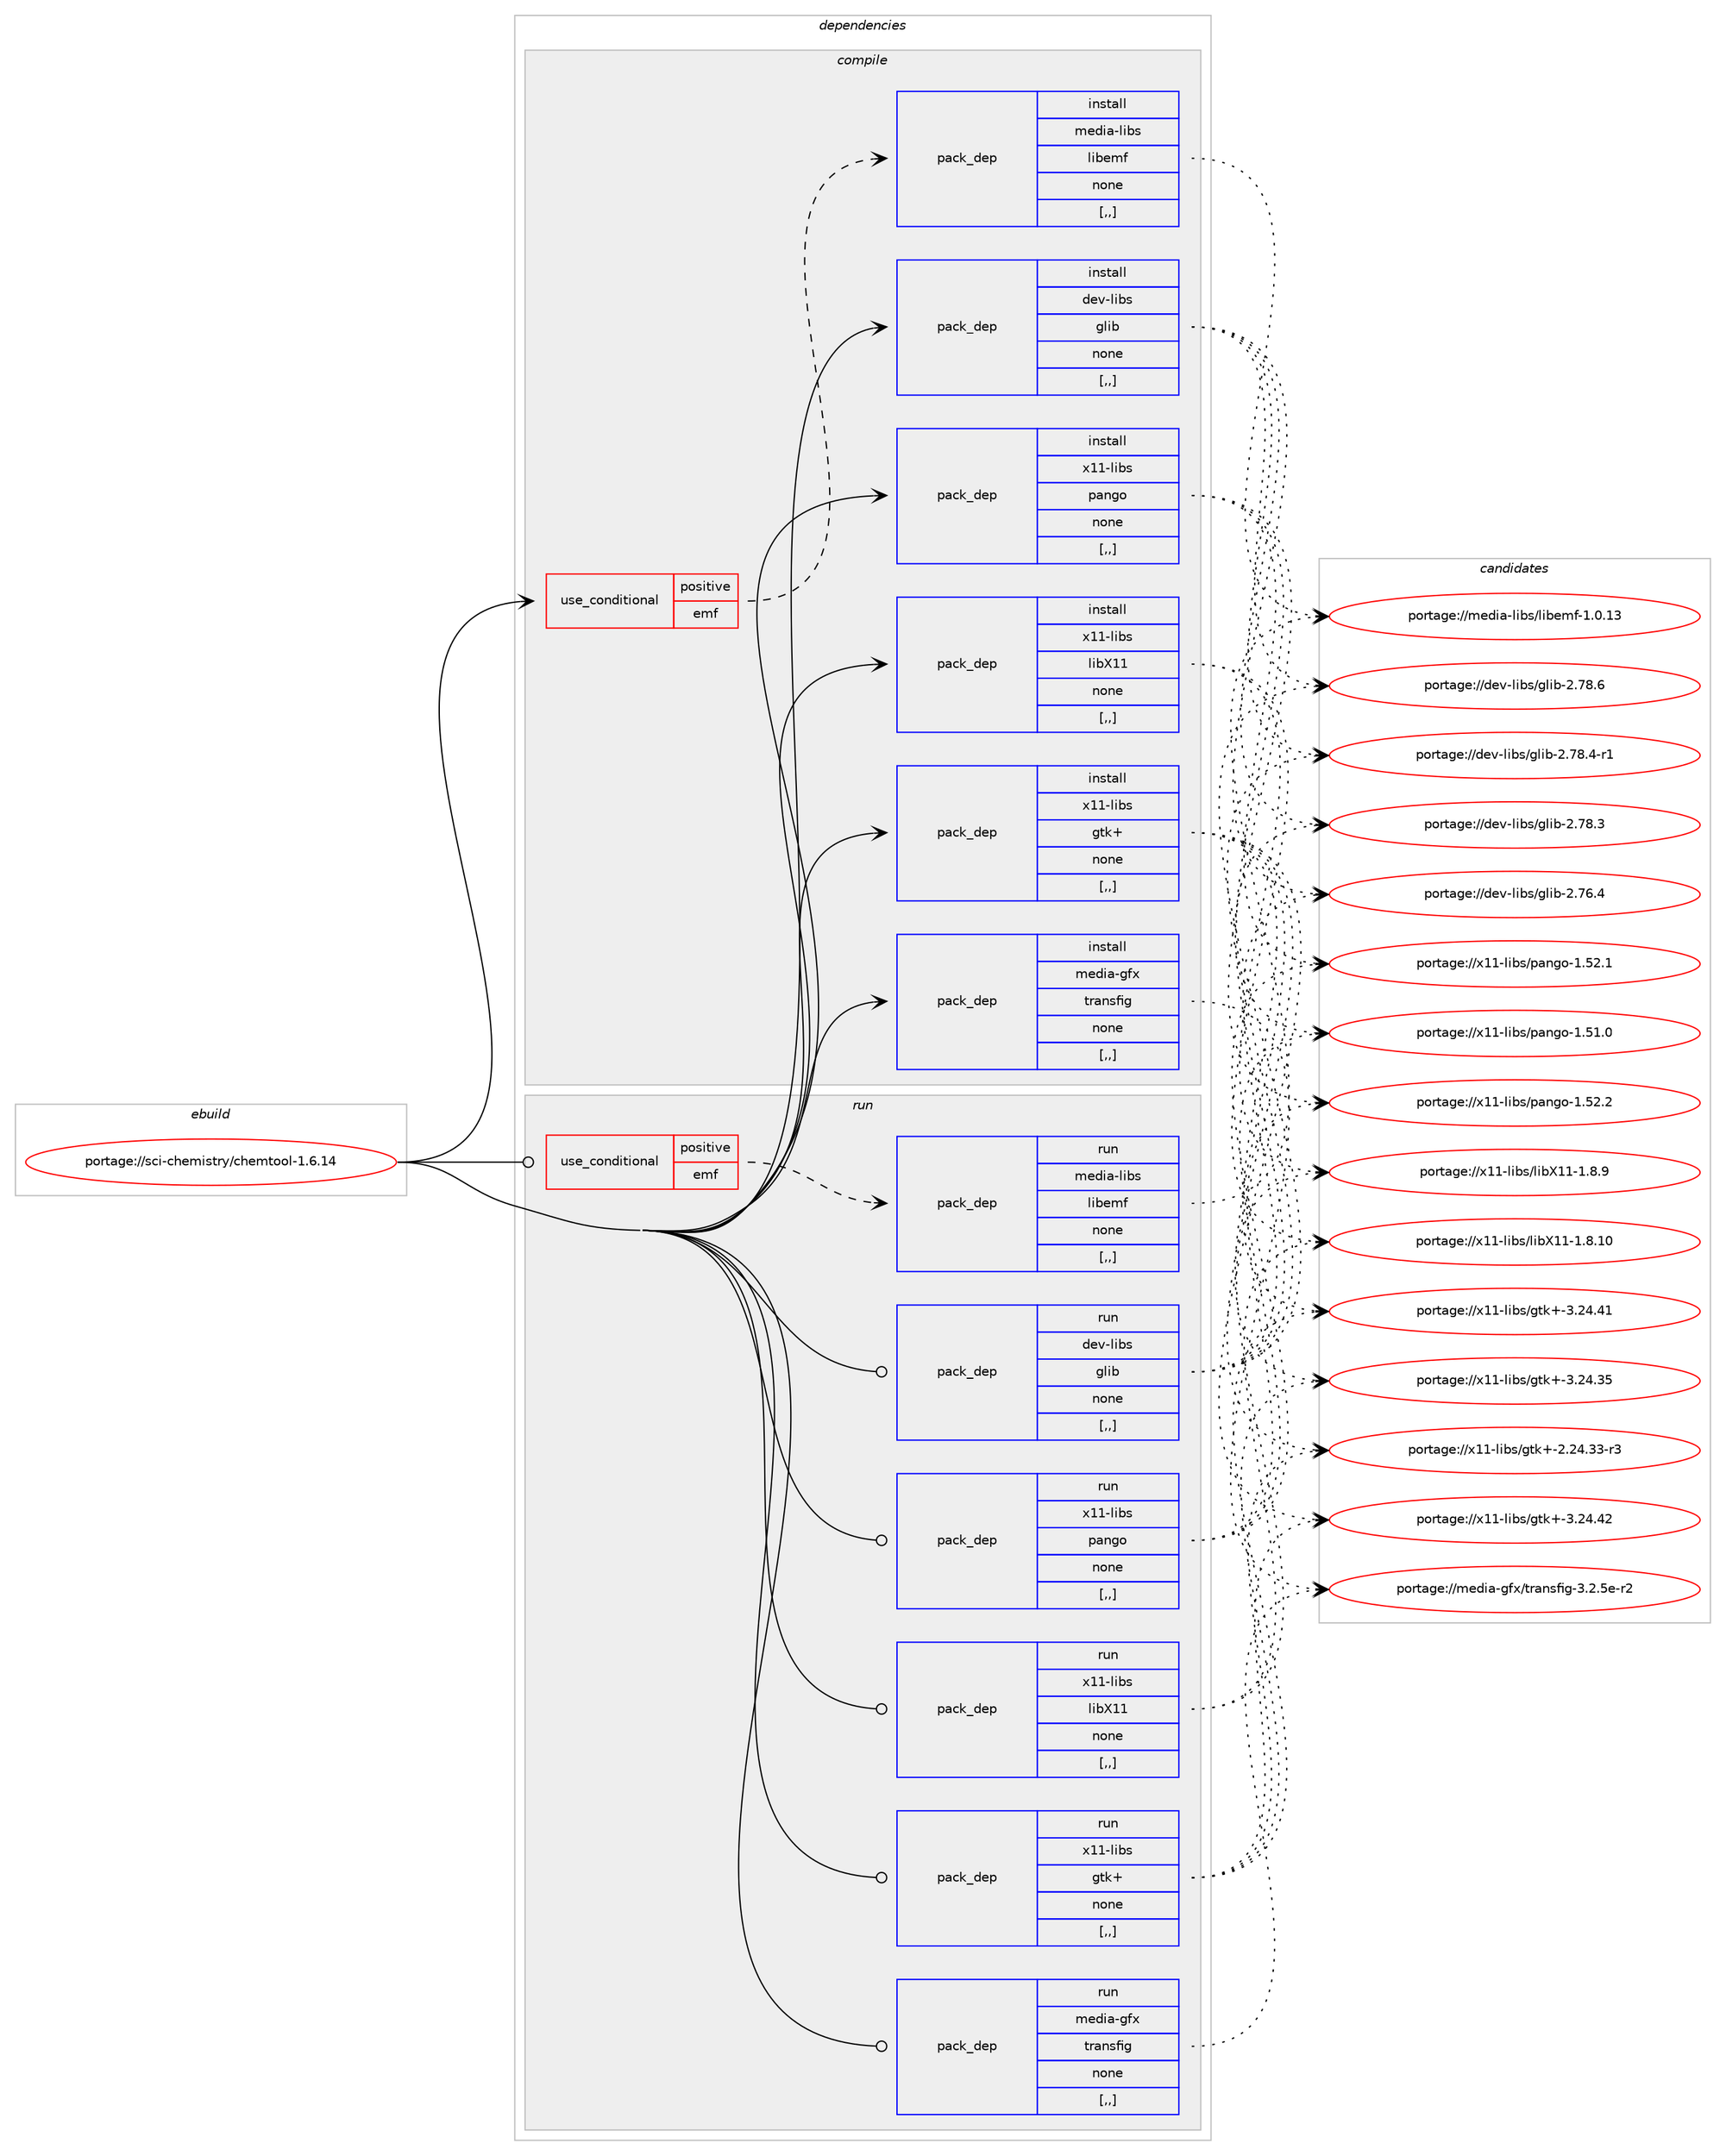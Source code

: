 digraph prolog {

# *************
# Graph options
# *************

newrank=true;
concentrate=true;
compound=true;
graph [rankdir=LR,fontname=Helvetica,fontsize=10,ranksep=1.5];#, ranksep=2.5, nodesep=0.2];
edge  [arrowhead=vee];
node  [fontname=Helvetica,fontsize=10];

# **********
# The ebuild
# **********

subgraph cluster_leftcol {
color=gray;
label=<<i>ebuild</i>>;
id [label="portage://sci-chemistry/chemtool-1.6.14", color=red, width=4, href="../sci-chemistry/chemtool-1.6.14.svg"];
}

# ****************
# The dependencies
# ****************

subgraph cluster_midcol {
color=gray;
label=<<i>dependencies</i>>;
subgraph cluster_compile {
fillcolor="#eeeeee";
style=filled;
label=<<i>compile</i>>;
subgraph cond104088 {
dependency393261 [label=<<TABLE BORDER="0" CELLBORDER="1" CELLSPACING="0" CELLPADDING="4"><TR><TD ROWSPAN="3" CELLPADDING="10">use_conditional</TD></TR><TR><TD>positive</TD></TR><TR><TD>emf</TD></TR></TABLE>>, shape=none, color=red];
subgraph pack286371 {
dependency393262 [label=<<TABLE BORDER="0" CELLBORDER="1" CELLSPACING="0" CELLPADDING="4" WIDTH="220"><TR><TD ROWSPAN="6" CELLPADDING="30">pack_dep</TD></TR><TR><TD WIDTH="110">install</TD></TR><TR><TD>media-libs</TD></TR><TR><TD>libemf</TD></TR><TR><TD>none</TD></TR><TR><TD>[,,]</TD></TR></TABLE>>, shape=none, color=blue];
}
dependency393261:e -> dependency393262:w [weight=20,style="dashed",arrowhead="vee"];
}
id:e -> dependency393261:w [weight=20,style="solid",arrowhead="vee"];
subgraph pack286372 {
dependency393263 [label=<<TABLE BORDER="0" CELLBORDER="1" CELLSPACING="0" CELLPADDING="4" WIDTH="220"><TR><TD ROWSPAN="6" CELLPADDING="30">pack_dep</TD></TR><TR><TD WIDTH="110">install</TD></TR><TR><TD>dev-libs</TD></TR><TR><TD>glib</TD></TR><TR><TD>none</TD></TR><TR><TD>[,,]</TD></TR></TABLE>>, shape=none, color=blue];
}
id:e -> dependency393263:w [weight=20,style="solid",arrowhead="vee"];
subgraph pack286373 {
dependency393264 [label=<<TABLE BORDER="0" CELLBORDER="1" CELLSPACING="0" CELLPADDING="4" WIDTH="220"><TR><TD ROWSPAN="6" CELLPADDING="30">pack_dep</TD></TR><TR><TD WIDTH="110">install</TD></TR><TR><TD>media-gfx</TD></TR><TR><TD>transfig</TD></TR><TR><TD>none</TD></TR><TR><TD>[,,]</TD></TR></TABLE>>, shape=none, color=blue];
}
id:e -> dependency393264:w [weight=20,style="solid",arrowhead="vee"];
subgraph pack286374 {
dependency393265 [label=<<TABLE BORDER="0" CELLBORDER="1" CELLSPACING="0" CELLPADDING="4" WIDTH="220"><TR><TD ROWSPAN="6" CELLPADDING="30">pack_dep</TD></TR><TR><TD WIDTH="110">install</TD></TR><TR><TD>x11-libs</TD></TR><TR><TD>gtk+</TD></TR><TR><TD>none</TD></TR><TR><TD>[,,]</TD></TR></TABLE>>, shape=none, color=blue];
}
id:e -> dependency393265:w [weight=20,style="solid",arrowhead="vee"];
subgraph pack286375 {
dependency393266 [label=<<TABLE BORDER="0" CELLBORDER="1" CELLSPACING="0" CELLPADDING="4" WIDTH="220"><TR><TD ROWSPAN="6" CELLPADDING="30">pack_dep</TD></TR><TR><TD WIDTH="110">install</TD></TR><TR><TD>x11-libs</TD></TR><TR><TD>libX11</TD></TR><TR><TD>none</TD></TR><TR><TD>[,,]</TD></TR></TABLE>>, shape=none, color=blue];
}
id:e -> dependency393266:w [weight=20,style="solid",arrowhead="vee"];
subgraph pack286376 {
dependency393267 [label=<<TABLE BORDER="0" CELLBORDER="1" CELLSPACING="0" CELLPADDING="4" WIDTH="220"><TR><TD ROWSPAN="6" CELLPADDING="30">pack_dep</TD></TR><TR><TD WIDTH="110">install</TD></TR><TR><TD>x11-libs</TD></TR><TR><TD>pango</TD></TR><TR><TD>none</TD></TR><TR><TD>[,,]</TD></TR></TABLE>>, shape=none, color=blue];
}
id:e -> dependency393267:w [weight=20,style="solid",arrowhead="vee"];
}
subgraph cluster_compileandrun {
fillcolor="#eeeeee";
style=filled;
label=<<i>compile and run</i>>;
}
subgraph cluster_run {
fillcolor="#eeeeee";
style=filled;
label=<<i>run</i>>;
subgraph cond104089 {
dependency393268 [label=<<TABLE BORDER="0" CELLBORDER="1" CELLSPACING="0" CELLPADDING="4"><TR><TD ROWSPAN="3" CELLPADDING="10">use_conditional</TD></TR><TR><TD>positive</TD></TR><TR><TD>emf</TD></TR></TABLE>>, shape=none, color=red];
subgraph pack286377 {
dependency393269 [label=<<TABLE BORDER="0" CELLBORDER="1" CELLSPACING="0" CELLPADDING="4" WIDTH="220"><TR><TD ROWSPAN="6" CELLPADDING="30">pack_dep</TD></TR><TR><TD WIDTH="110">run</TD></TR><TR><TD>media-libs</TD></TR><TR><TD>libemf</TD></TR><TR><TD>none</TD></TR><TR><TD>[,,]</TD></TR></TABLE>>, shape=none, color=blue];
}
dependency393268:e -> dependency393269:w [weight=20,style="dashed",arrowhead="vee"];
}
id:e -> dependency393268:w [weight=20,style="solid",arrowhead="odot"];
subgraph pack286378 {
dependency393270 [label=<<TABLE BORDER="0" CELLBORDER="1" CELLSPACING="0" CELLPADDING="4" WIDTH="220"><TR><TD ROWSPAN="6" CELLPADDING="30">pack_dep</TD></TR><TR><TD WIDTH="110">run</TD></TR><TR><TD>dev-libs</TD></TR><TR><TD>glib</TD></TR><TR><TD>none</TD></TR><TR><TD>[,,]</TD></TR></TABLE>>, shape=none, color=blue];
}
id:e -> dependency393270:w [weight=20,style="solid",arrowhead="odot"];
subgraph pack286379 {
dependency393271 [label=<<TABLE BORDER="0" CELLBORDER="1" CELLSPACING="0" CELLPADDING="4" WIDTH="220"><TR><TD ROWSPAN="6" CELLPADDING="30">pack_dep</TD></TR><TR><TD WIDTH="110">run</TD></TR><TR><TD>media-gfx</TD></TR><TR><TD>transfig</TD></TR><TR><TD>none</TD></TR><TR><TD>[,,]</TD></TR></TABLE>>, shape=none, color=blue];
}
id:e -> dependency393271:w [weight=20,style="solid",arrowhead="odot"];
subgraph pack286380 {
dependency393272 [label=<<TABLE BORDER="0" CELLBORDER="1" CELLSPACING="0" CELLPADDING="4" WIDTH="220"><TR><TD ROWSPAN="6" CELLPADDING="30">pack_dep</TD></TR><TR><TD WIDTH="110">run</TD></TR><TR><TD>x11-libs</TD></TR><TR><TD>gtk+</TD></TR><TR><TD>none</TD></TR><TR><TD>[,,]</TD></TR></TABLE>>, shape=none, color=blue];
}
id:e -> dependency393272:w [weight=20,style="solid",arrowhead="odot"];
subgraph pack286381 {
dependency393273 [label=<<TABLE BORDER="0" CELLBORDER="1" CELLSPACING="0" CELLPADDING="4" WIDTH="220"><TR><TD ROWSPAN="6" CELLPADDING="30">pack_dep</TD></TR><TR><TD WIDTH="110">run</TD></TR><TR><TD>x11-libs</TD></TR><TR><TD>libX11</TD></TR><TR><TD>none</TD></TR><TR><TD>[,,]</TD></TR></TABLE>>, shape=none, color=blue];
}
id:e -> dependency393273:w [weight=20,style="solid",arrowhead="odot"];
subgraph pack286382 {
dependency393274 [label=<<TABLE BORDER="0" CELLBORDER="1" CELLSPACING="0" CELLPADDING="4" WIDTH="220"><TR><TD ROWSPAN="6" CELLPADDING="30">pack_dep</TD></TR><TR><TD WIDTH="110">run</TD></TR><TR><TD>x11-libs</TD></TR><TR><TD>pango</TD></TR><TR><TD>none</TD></TR><TR><TD>[,,]</TD></TR></TABLE>>, shape=none, color=blue];
}
id:e -> dependency393274:w [weight=20,style="solid",arrowhead="odot"];
}
}

# **************
# The candidates
# **************

subgraph cluster_choices {
rank=same;
color=gray;
label=<<i>candidates</i>>;

subgraph choice286371 {
color=black;
nodesep=1;
choice109101100105974510810598115471081059810110910245494648464951 [label="portage://media-libs/libemf-1.0.13", color=red, width=4,href="../media-libs/libemf-1.0.13.svg"];
dependency393262:e -> choice109101100105974510810598115471081059810110910245494648464951:w [style=dotted,weight="100"];
}
subgraph choice286372 {
color=black;
nodesep=1;
choice1001011184510810598115471031081059845504655564654 [label="portage://dev-libs/glib-2.78.6", color=red, width=4,href="../dev-libs/glib-2.78.6.svg"];
choice10010111845108105981154710310810598455046555646524511449 [label="portage://dev-libs/glib-2.78.4-r1", color=red, width=4,href="../dev-libs/glib-2.78.4-r1.svg"];
choice1001011184510810598115471031081059845504655564651 [label="portage://dev-libs/glib-2.78.3", color=red, width=4,href="../dev-libs/glib-2.78.3.svg"];
choice1001011184510810598115471031081059845504655544652 [label="portage://dev-libs/glib-2.76.4", color=red, width=4,href="../dev-libs/glib-2.76.4.svg"];
dependency393263:e -> choice1001011184510810598115471031081059845504655564654:w [style=dotted,weight="100"];
dependency393263:e -> choice10010111845108105981154710310810598455046555646524511449:w [style=dotted,weight="100"];
dependency393263:e -> choice1001011184510810598115471031081059845504655564651:w [style=dotted,weight="100"];
dependency393263:e -> choice1001011184510810598115471031081059845504655544652:w [style=dotted,weight="100"];
}
subgraph choice286373 {
color=black;
nodesep=1;
choice109101100105974510310212047116114971101151021051034551465046531014511450 [label="portage://media-gfx/transfig-3.2.5e-r2", color=red, width=4,href="../media-gfx/transfig-3.2.5e-r2.svg"];
dependency393264:e -> choice109101100105974510310212047116114971101151021051034551465046531014511450:w [style=dotted,weight="100"];
}
subgraph choice286374 {
color=black;
nodesep=1;
choice1204949451081059811547103116107434551465052465250 [label="portage://x11-libs/gtk+-3.24.42", color=red, width=4,href="../x11-libs/gtk+-3.24.42.svg"];
choice1204949451081059811547103116107434551465052465249 [label="portage://x11-libs/gtk+-3.24.41", color=red, width=4,href="../x11-libs/gtk+-3.24.41.svg"];
choice1204949451081059811547103116107434551465052465153 [label="portage://x11-libs/gtk+-3.24.35", color=red, width=4,href="../x11-libs/gtk+-3.24.35.svg"];
choice12049494510810598115471031161074345504650524651514511451 [label="portage://x11-libs/gtk+-2.24.33-r3", color=red, width=4,href="../x11-libs/gtk+-2.24.33-r3.svg"];
dependency393265:e -> choice1204949451081059811547103116107434551465052465250:w [style=dotted,weight="100"];
dependency393265:e -> choice1204949451081059811547103116107434551465052465249:w [style=dotted,weight="100"];
dependency393265:e -> choice1204949451081059811547103116107434551465052465153:w [style=dotted,weight="100"];
dependency393265:e -> choice12049494510810598115471031161074345504650524651514511451:w [style=dotted,weight="100"];
}
subgraph choice286375 {
color=black;
nodesep=1;
choice12049494510810598115471081059888494945494656464948 [label="portage://x11-libs/libX11-1.8.10", color=red, width=4,href="../x11-libs/libX11-1.8.10.svg"];
choice120494945108105981154710810598884949454946564657 [label="portage://x11-libs/libX11-1.8.9", color=red, width=4,href="../x11-libs/libX11-1.8.9.svg"];
dependency393266:e -> choice12049494510810598115471081059888494945494656464948:w [style=dotted,weight="100"];
dependency393266:e -> choice120494945108105981154710810598884949454946564657:w [style=dotted,weight="100"];
}
subgraph choice286376 {
color=black;
nodesep=1;
choice12049494510810598115471129711010311145494653504650 [label="portage://x11-libs/pango-1.52.2", color=red, width=4,href="../x11-libs/pango-1.52.2.svg"];
choice12049494510810598115471129711010311145494653504649 [label="portage://x11-libs/pango-1.52.1", color=red, width=4,href="../x11-libs/pango-1.52.1.svg"];
choice12049494510810598115471129711010311145494653494648 [label="portage://x11-libs/pango-1.51.0", color=red, width=4,href="../x11-libs/pango-1.51.0.svg"];
dependency393267:e -> choice12049494510810598115471129711010311145494653504650:w [style=dotted,weight="100"];
dependency393267:e -> choice12049494510810598115471129711010311145494653504649:w [style=dotted,weight="100"];
dependency393267:e -> choice12049494510810598115471129711010311145494653494648:w [style=dotted,weight="100"];
}
subgraph choice286377 {
color=black;
nodesep=1;
choice109101100105974510810598115471081059810110910245494648464951 [label="portage://media-libs/libemf-1.0.13", color=red, width=4,href="../media-libs/libemf-1.0.13.svg"];
dependency393269:e -> choice109101100105974510810598115471081059810110910245494648464951:w [style=dotted,weight="100"];
}
subgraph choice286378 {
color=black;
nodesep=1;
choice1001011184510810598115471031081059845504655564654 [label="portage://dev-libs/glib-2.78.6", color=red, width=4,href="../dev-libs/glib-2.78.6.svg"];
choice10010111845108105981154710310810598455046555646524511449 [label="portage://dev-libs/glib-2.78.4-r1", color=red, width=4,href="../dev-libs/glib-2.78.4-r1.svg"];
choice1001011184510810598115471031081059845504655564651 [label="portage://dev-libs/glib-2.78.3", color=red, width=4,href="../dev-libs/glib-2.78.3.svg"];
choice1001011184510810598115471031081059845504655544652 [label="portage://dev-libs/glib-2.76.4", color=red, width=4,href="../dev-libs/glib-2.76.4.svg"];
dependency393270:e -> choice1001011184510810598115471031081059845504655564654:w [style=dotted,weight="100"];
dependency393270:e -> choice10010111845108105981154710310810598455046555646524511449:w [style=dotted,weight="100"];
dependency393270:e -> choice1001011184510810598115471031081059845504655564651:w [style=dotted,weight="100"];
dependency393270:e -> choice1001011184510810598115471031081059845504655544652:w [style=dotted,weight="100"];
}
subgraph choice286379 {
color=black;
nodesep=1;
choice109101100105974510310212047116114971101151021051034551465046531014511450 [label="portage://media-gfx/transfig-3.2.5e-r2", color=red, width=4,href="../media-gfx/transfig-3.2.5e-r2.svg"];
dependency393271:e -> choice109101100105974510310212047116114971101151021051034551465046531014511450:w [style=dotted,weight="100"];
}
subgraph choice286380 {
color=black;
nodesep=1;
choice1204949451081059811547103116107434551465052465250 [label="portage://x11-libs/gtk+-3.24.42", color=red, width=4,href="../x11-libs/gtk+-3.24.42.svg"];
choice1204949451081059811547103116107434551465052465249 [label="portage://x11-libs/gtk+-3.24.41", color=red, width=4,href="../x11-libs/gtk+-3.24.41.svg"];
choice1204949451081059811547103116107434551465052465153 [label="portage://x11-libs/gtk+-3.24.35", color=red, width=4,href="../x11-libs/gtk+-3.24.35.svg"];
choice12049494510810598115471031161074345504650524651514511451 [label="portage://x11-libs/gtk+-2.24.33-r3", color=red, width=4,href="../x11-libs/gtk+-2.24.33-r3.svg"];
dependency393272:e -> choice1204949451081059811547103116107434551465052465250:w [style=dotted,weight="100"];
dependency393272:e -> choice1204949451081059811547103116107434551465052465249:w [style=dotted,weight="100"];
dependency393272:e -> choice1204949451081059811547103116107434551465052465153:w [style=dotted,weight="100"];
dependency393272:e -> choice12049494510810598115471031161074345504650524651514511451:w [style=dotted,weight="100"];
}
subgraph choice286381 {
color=black;
nodesep=1;
choice12049494510810598115471081059888494945494656464948 [label="portage://x11-libs/libX11-1.8.10", color=red, width=4,href="../x11-libs/libX11-1.8.10.svg"];
choice120494945108105981154710810598884949454946564657 [label="portage://x11-libs/libX11-1.8.9", color=red, width=4,href="../x11-libs/libX11-1.8.9.svg"];
dependency393273:e -> choice12049494510810598115471081059888494945494656464948:w [style=dotted,weight="100"];
dependency393273:e -> choice120494945108105981154710810598884949454946564657:w [style=dotted,weight="100"];
}
subgraph choice286382 {
color=black;
nodesep=1;
choice12049494510810598115471129711010311145494653504650 [label="portage://x11-libs/pango-1.52.2", color=red, width=4,href="../x11-libs/pango-1.52.2.svg"];
choice12049494510810598115471129711010311145494653504649 [label="portage://x11-libs/pango-1.52.1", color=red, width=4,href="../x11-libs/pango-1.52.1.svg"];
choice12049494510810598115471129711010311145494653494648 [label="portage://x11-libs/pango-1.51.0", color=red, width=4,href="../x11-libs/pango-1.51.0.svg"];
dependency393274:e -> choice12049494510810598115471129711010311145494653504650:w [style=dotted,weight="100"];
dependency393274:e -> choice12049494510810598115471129711010311145494653504649:w [style=dotted,weight="100"];
dependency393274:e -> choice12049494510810598115471129711010311145494653494648:w [style=dotted,weight="100"];
}
}

}
